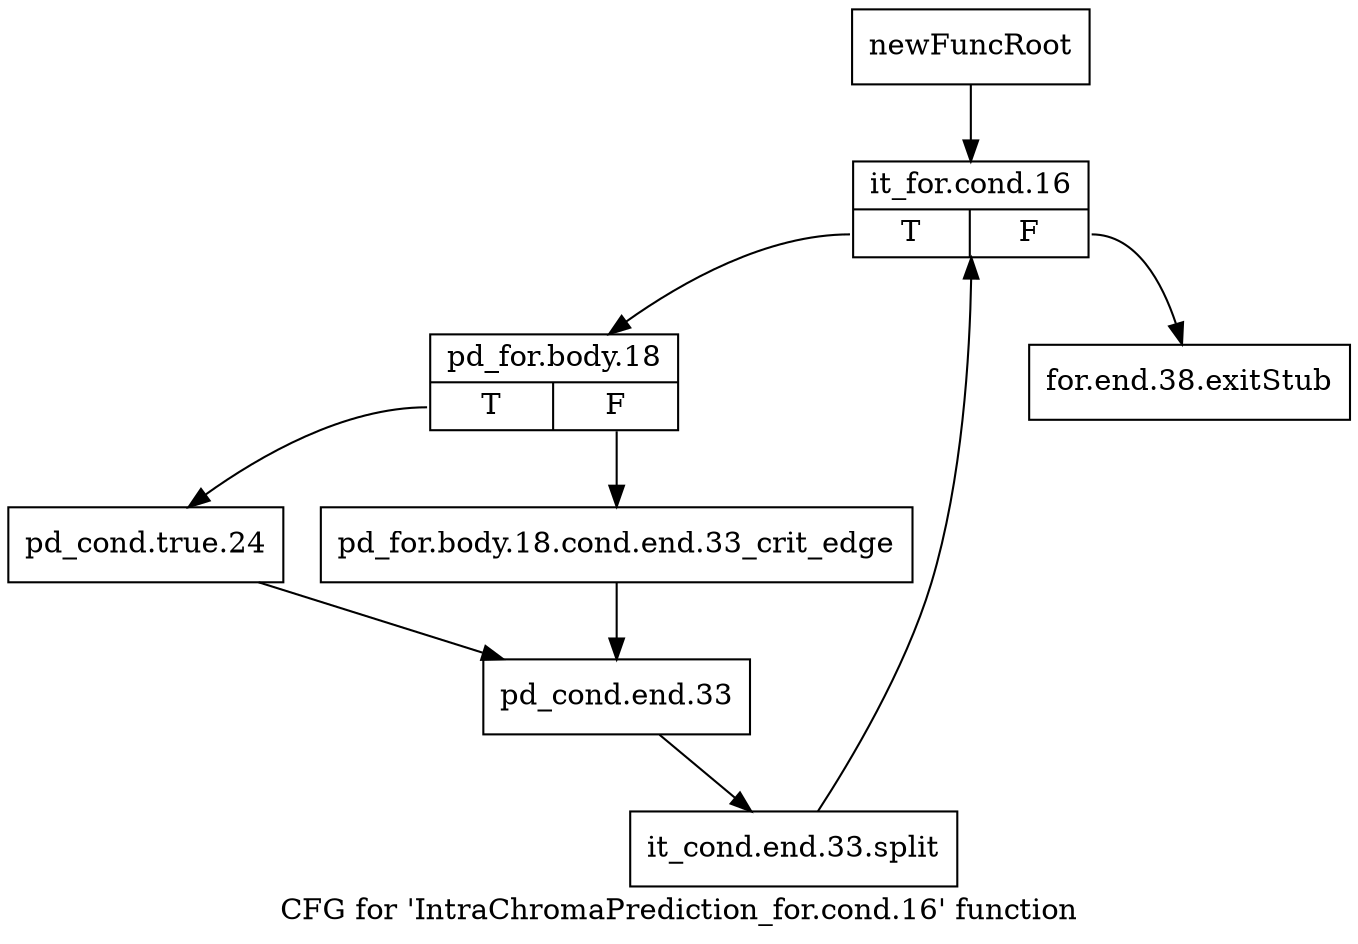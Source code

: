 digraph "CFG for 'IntraChromaPrediction_for.cond.16' function" {
	label="CFG for 'IntraChromaPrediction_for.cond.16' function";

	Node0x263c3b0 [shape=record,label="{newFuncRoot}"];
	Node0x263c3b0 -> Node0x263c8b0;
	Node0x263c860 [shape=record,label="{for.end.38.exitStub}"];
	Node0x263c8b0 [shape=record,label="{it_for.cond.16|{<s0>T|<s1>F}}"];
	Node0x263c8b0:s0 -> Node0x263c900;
	Node0x263c8b0:s1 -> Node0x263c860;
	Node0x263c900 [shape=record,label="{pd_for.body.18|{<s0>T|<s1>F}}"];
	Node0x263c900:s0 -> Node0x263c9a0;
	Node0x263c900:s1 -> Node0x263c950;
	Node0x263c950 [shape=record,label="{pd_for.body.18.cond.end.33_crit_edge}"];
	Node0x263c950 -> Node0x263c9f0;
	Node0x263c9a0 [shape=record,label="{pd_cond.true.24}"];
	Node0x263c9a0 -> Node0x263c9f0;
	Node0x263c9f0 [shape=record,label="{pd_cond.end.33}"];
	Node0x263c9f0 -> Node0x33bea30;
	Node0x33bea30 [shape=record,label="{it_cond.end.33.split}"];
	Node0x33bea30 -> Node0x263c8b0;
}
